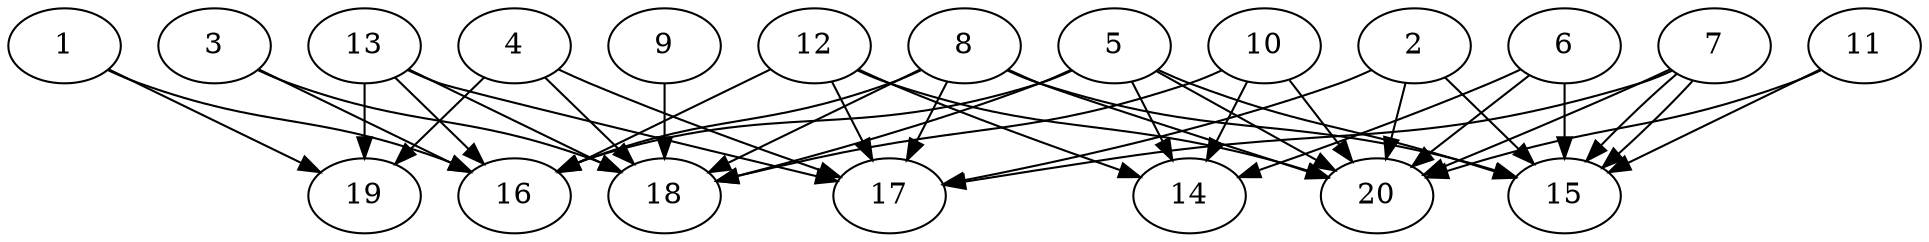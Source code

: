 // DAG automatically generated by daggen at Wed Jul 24 21:21:55 2019
// ./daggen --dot -n 20 --ccr 0.4 --fat 0.8 --regular 0.5 --density 0.6 --mindata 5242880 --maxdata 52428800 
digraph G {
  1 [size="110005760", alpha="0.10", expect_size="44002304"] 
  1 -> 16 [size ="44002304"]
  1 -> 19 [size ="44002304"]
  2 [size="80734720", alpha="0.07", expect_size="32293888"] 
  2 -> 15 [size ="32293888"]
  2 -> 17 [size ="32293888"]
  2 -> 20 [size ="32293888"]
  3 [size="115018240", alpha="0.00", expect_size="46007296"] 
  3 -> 16 [size ="46007296"]
  3 -> 18 [size ="46007296"]
  4 [size="45460480", alpha="0.19", expect_size="18184192"] 
  4 -> 17 [size ="18184192"]
  4 -> 18 [size ="18184192"]
  4 -> 19 [size ="18184192"]
  5 [size="53475840", alpha="0.15", expect_size="21390336"] 
  5 -> 14 [size ="21390336"]
  5 -> 15 [size ="21390336"]
  5 -> 16 [size ="21390336"]
  5 -> 18 [size ="21390336"]
  5 -> 20 [size ="21390336"]
  6 [size="66867200", alpha="0.03", expect_size="26746880"] 
  6 -> 14 [size ="26746880"]
  6 -> 15 [size ="26746880"]
  6 -> 20 [size ="26746880"]
  7 [size="16826880", alpha="0.03", expect_size="6730752"] 
  7 -> 15 [size ="6730752"]
  7 -> 15 [size ="6730752"]
  7 -> 17 [size ="6730752"]
  7 -> 20 [size ="6730752"]
  8 [size="43857920", alpha="0.04", expect_size="17543168"] 
  8 -> 15 [size ="17543168"]
  8 -> 16 [size ="17543168"]
  8 -> 17 [size ="17543168"]
  8 -> 18 [size ="17543168"]
  8 -> 20 [size ="17543168"]
  9 [size="79024640", alpha="0.04", expect_size="31609856"] 
  9 -> 18 [size ="31609856"]
  10 [size="62525440", alpha="0.01", expect_size="25010176"] 
  10 -> 14 [size ="25010176"]
  10 -> 18 [size ="25010176"]
  10 -> 20 [size ="25010176"]
  11 [size="13278720", alpha="0.12", expect_size="5311488"] 
  11 -> 15 [size ="5311488"]
  11 -> 20 [size ="5311488"]
  12 [size="70471680", alpha="0.18", expect_size="28188672"] 
  12 -> 14 [size ="28188672"]
  12 -> 16 [size ="28188672"]
  12 -> 17 [size ="28188672"]
  12 -> 20 [size ="28188672"]
  13 [size="109888000", alpha="0.13", expect_size="43955200"] 
  13 -> 16 [size ="43955200"]
  13 -> 17 [size ="43955200"]
  13 -> 18 [size ="43955200"]
  13 -> 19 [size ="43955200"]
  14 [size="110033920", alpha="0.13", expect_size="44013568"] 
  15 [size="105034240", alpha="0.06", expect_size="42013696"] 
  16 [size="72624640", alpha="0.12", expect_size="29049856"] 
  17 [size="92093440", alpha="0.03", expect_size="36837376"] 
  18 [size="111912960", alpha="0.20", expect_size="44765184"] 
  19 [size="17228800", alpha="0.11", expect_size="6891520"] 
  20 [size="38366720", alpha="0.08", expect_size="15346688"] 
}

